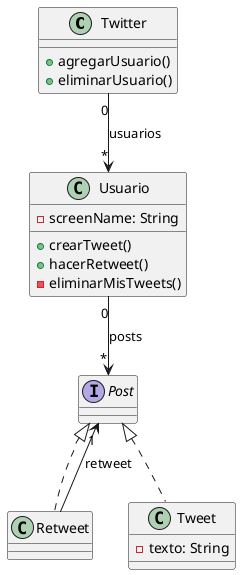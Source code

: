 @startuml

'Classes:
'-------------

class Twitter {
+ agregarUsuario()
+ eliminarUsuario()
}

class Usuario {
- screenName: String
+ crearTweet()
+ hacerRetweet()
- eliminarMisTweets()
}

class Tweet {
- texto: String
}

class Retweet{
}

interface Post{
}

'Associations:
'-------------

"Twitter" "0" --> "*" "Usuario" :usuarios
"Usuario" "0" --> "*" "Post" :posts
"Post" <|..  "Tweet"
"Post" <|..  "Retweet"
"Retweet" --> "1" "Post" :retweet
@enduml